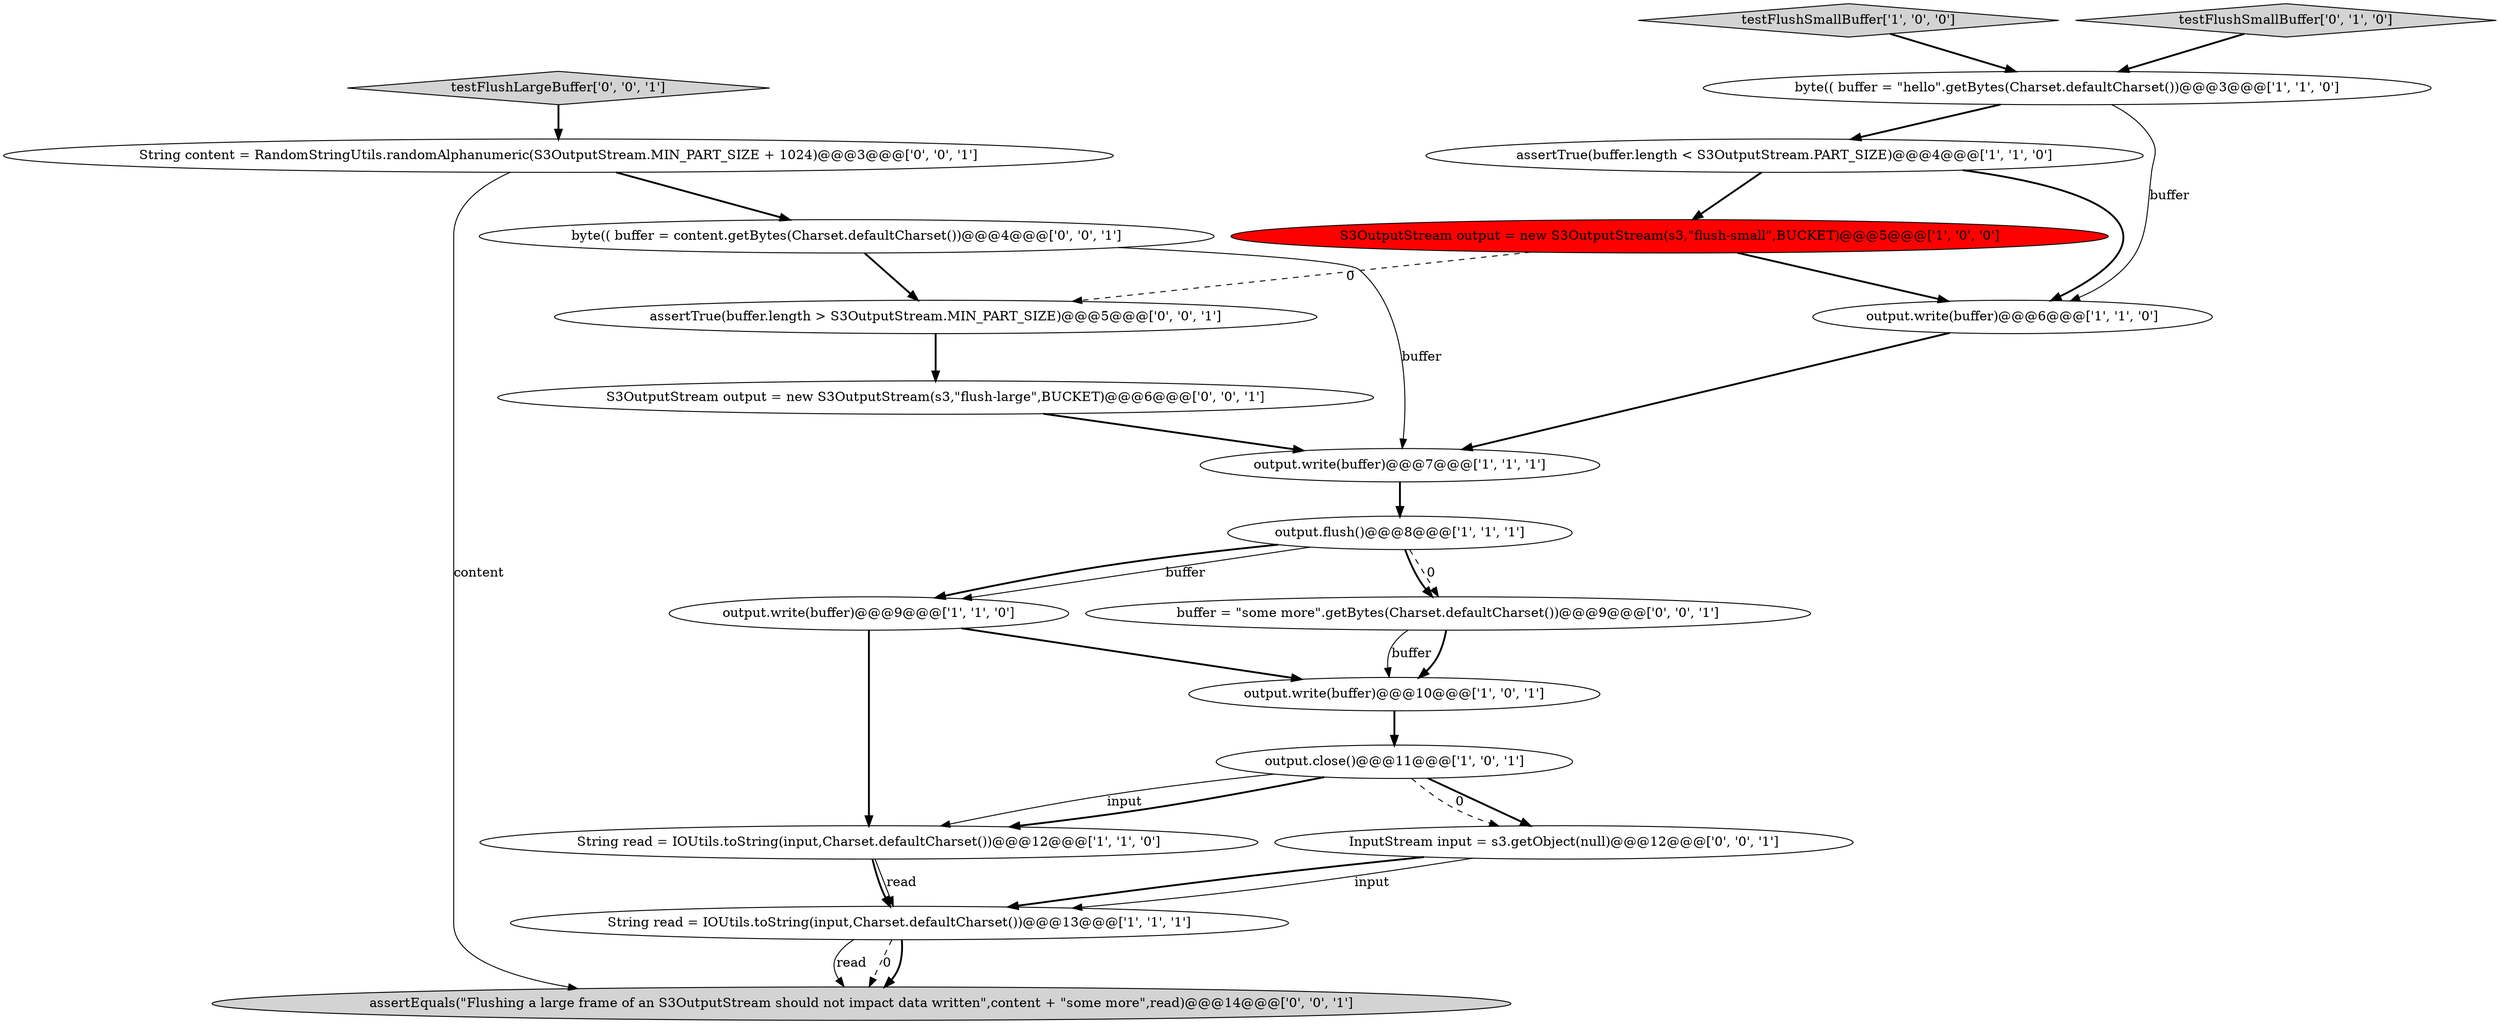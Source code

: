 digraph {
0 [style = filled, label = "output.write(buffer)@@@7@@@['1', '1', '1']", fillcolor = white, shape = ellipse image = "AAA0AAABBB1BBB"];
8 [style = filled, label = "testFlushSmallBuffer['1', '0', '0']", fillcolor = lightgray, shape = diamond image = "AAA0AAABBB1BBB"];
13 [style = filled, label = "S3OutputStream output = new S3OutputStream(s3,\"flush-large\",BUCKET)@@@6@@@['0', '0', '1']", fillcolor = white, shape = ellipse image = "AAA0AAABBB3BBB"];
15 [style = filled, label = "byte(( buffer = content.getBytes(Charset.defaultCharset())@@@4@@@['0', '0', '1']", fillcolor = white, shape = ellipse image = "AAA0AAABBB3BBB"];
3 [style = filled, label = "output.write(buffer)@@@9@@@['1', '1', '0']", fillcolor = white, shape = ellipse image = "AAA0AAABBB1BBB"];
9 [style = filled, label = "assertTrue(buffer.length < S3OutputStream.PART_SIZE)@@@4@@@['1', '1', '0']", fillcolor = white, shape = ellipse image = "AAA0AAABBB1BBB"];
4 [style = filled, label = "output.close()@@@11@@@['1', '0', '1']", fillcolor = white, shape = ellipse image = "AAA0AAABBB1BBB"];
19 [style = filled, label = "assertEquals(\"Flushing a large frame of an S3OutputStream should not impact data written\",content + \"some more\",read)@@@14@@@['0', '0', '1']", fillcolor = lightgray, shape = ellipse image = "AAA0AAABBB3BBB"];
18 [style = filled, label = "assertTrue(buffer.length > S3OutputStream.MIN_PART_SIZE)@@@5@@@['0', '0', '1']", fillcolor = white, shape = ellipse image = "AAA0AAABBB3BBB"];
5 [style = filled, label = "output.write(buffer)@@@6@@@['1', '1', '0']", fillcolor = white, shape = ellipse image = "AAA0AAABBB1BBB"];
1 [style = filled, label = "output.flush()@@@8@@@['1', '1', '1']", fillcolor = white, shape = ellipse image = "AAA0AAABBB1BBB"];
6 [style = filled, label = "output.write(buffer)@@@10@@@['1', '0', '1']", fillcolor = white, shape = ellipse image = "AAA0AAABBB1BBB"];
20 [style = filled, label = "testFlushLargeBuffer['0', '0', '1']", fillcolor = lightgray, shape = diamond image = "AAA0AAABBB3BBB"];
12 [style = filled, label = "testFlushSmallBuffer['0', '1', '0']", fillcolor = lightgray, shape = diamond image = "AAA0AAABBB2BBB"];
14 [style = filled, label = "InputStream input = s3.getObject(null)@@@12@@@['0', '0', '1']", fillcolor = white, shape = ellipse image = "AAA0AAABBB3BBB"];
2 [style = filled, label = "String read = IOUtils.toString(input,Charset.defaultCharset())@@@12@@@['1', '1', '0']", fillcolor = white, shape = ellipse image = "AAA0AAABBB1BBB"];
16 [style = filled, label = "buffer = \"some more\".getBytes(Charset.defaultCharset())@@@9@@@['0', '0', '1']", fillcolor = white, shape = ellipse image = "AAA0AAABBB3BBB"];
17 [style = filled, label = "String content = RandomStringUtils.randomAlphanumeric(S3OutputStream.MIN_PART_SIZE + 1024)@@@3@@@['0', '0', '1']", fillcolor = white, shape = ellipse image = "AAA0AAABBB3BBB"];
10 [style = filled, label = "S3OutputStream output = new S3OutputStream(s3,\"flush-small\",BUCKET)@@@5@@@['1', '0', '0']", fillcolor = red, shape = ellipse image = "AAA1AAABBB1BBB"];
7 [style = filled, label = "byte(( buffer = \"hello\".getBytes(Charset.defaultCharset())@@@3@@@['1', '1', '0']", fillcolor = white, shape = ellipse image = "AAA0AAABBB1BBB"];
11 [style = filled, label = "String read = IOUtils.toString(input,Charset.defaultCharset())@@@13@@@['1', '1', '1']", fillcolor = white, shape = ellipse image = "AAA0AAABBB1BBB"];
14->11 [style = solid, label="input"];
4->14 [style = bold, label=""];
20->17 [style = bold, label=""];
16->6 [style = bold, label=""];
16->6 [style = solid, label="buffer"];
1->3 [style = bold, label=""];
3->6 [style = bold, label=""];
4->2 [style = bold, label=""];
9->10 [style = bold, label=""];
17->19 [style = solid, label="content"];
11->19 [style = bold, label=""];
1->3 [style = solid, label="buffer"];
15->18 [style = bold, label=""];
12->7 [style = bold, label=""];
8->7 [style = bold, label=""];
4->2 [style = solid, label="input"];
7->9 [style = bold, label=""];
6->4 [style = bold, label=""];
11->19 [style = solid, label="read"];
10->5 [style = bold, label=""];
3->2 [style = bold, label=""];
5->0 [style = bold, label=""];
7->5 [style = solid, label="buffer"];
11->19 [style = dashed, label="0"];
1->16 [style = bold, label=""];
1->16 [style = dashed, label="0"];
0->1 [style = bold, label=""];
17->15 [style = bold, label=""];
18->13 [style = bold, label=""];
9->5 [style = bold, label=""];
4->14 [style = dashed, label="0"];
2->11 [style = solid, label="read"];
15->0 [style = solid, label="buffer"];
14->11 [style = bold, label=""];
2->11 [style = bold, label=""];
10->18 [style = dashed, label="0"];
13->0 [style = bold, label=""];
}
